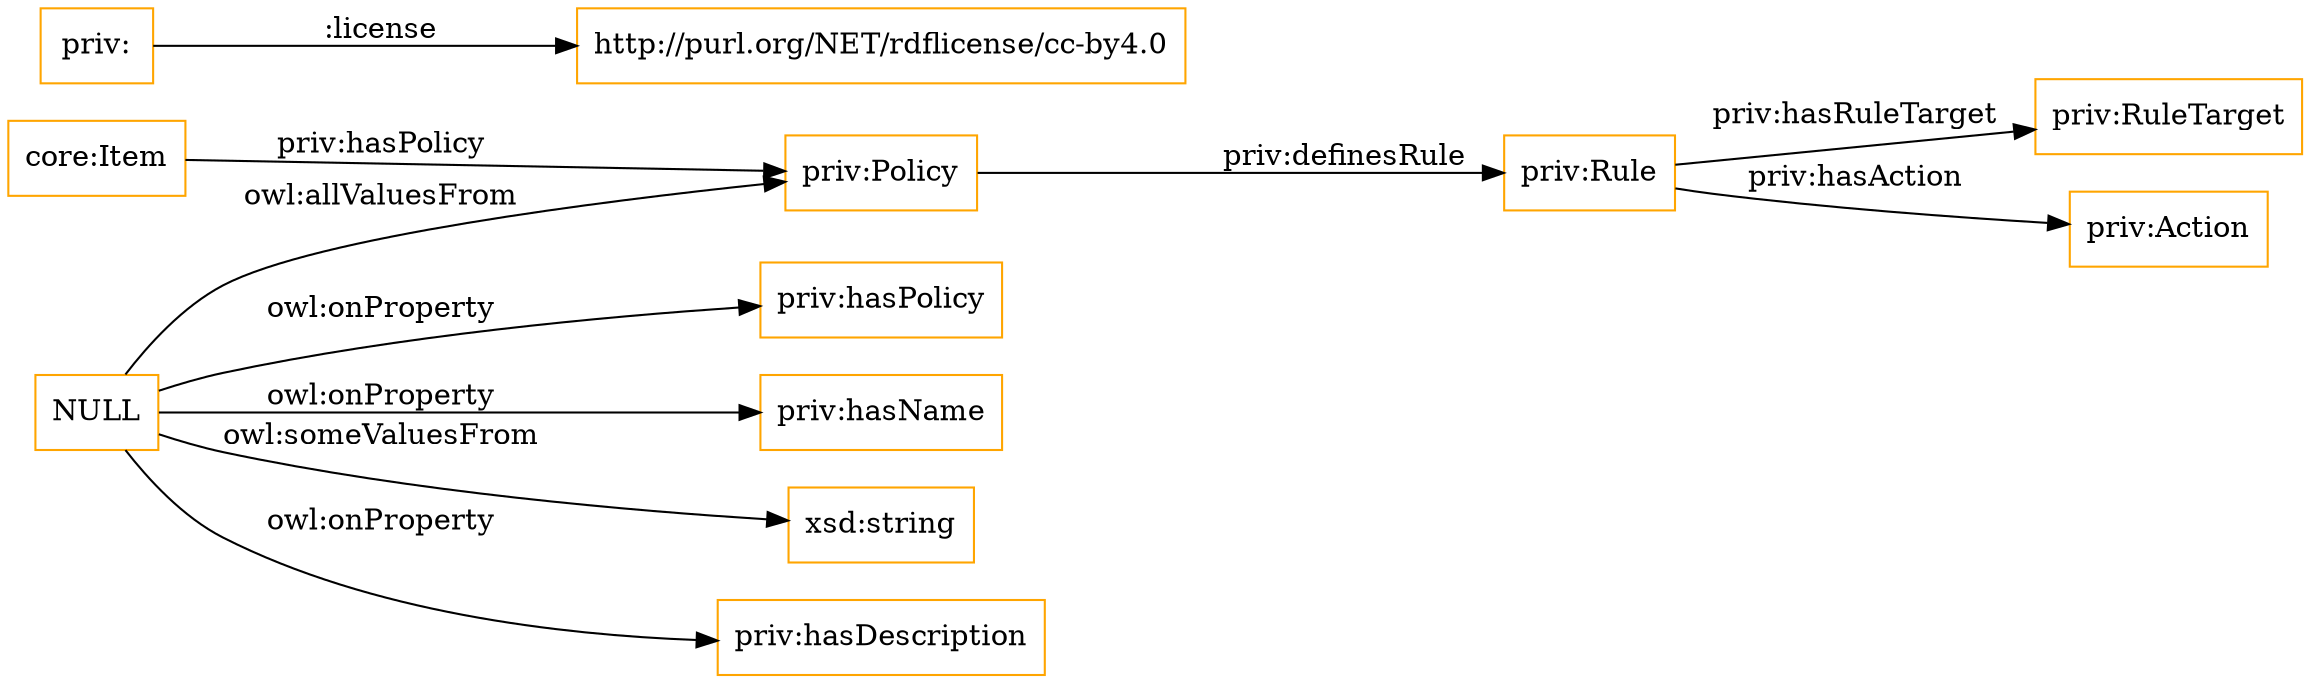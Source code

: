 digraph ar2dtool_diagram { 
rankdir=LR;
size="1501"
node [shape = rectangle, color="orange"]; "priv:RuleTarget" "priv:Rule" "priv:Policy" "priv:Action" "core:Item" ; /*classes style*/
	"NULL" -> "priv:Policy" [ label = "owl:allValuesFrom" ];
	"NULL" -> "priv:hasPolicy" [ label = "owl:onProperty" ];
	"NULL" -> "priv:hasName" [ label = "owl:onProperty" ];
	"NULL" -> "xsd:string" [ label = "owl:someValuesFrom" ];
	"NULL" -> "priv:hasDescription" [ label = "owl:onProperty" ];
	"priv:" -> "http://purl.org/NET/rdflicense/cc-by4.0" [ label = ":license" ];
	"core:Item" -> "priv:Policy" [ label = "priv:hasPolicy" ];
	"priv:Policy" -> "priv:Rule" [ label = "priv:definesRule" ];
	"priv:Rule" -> "priv:Action" [ label = "priv:hasAction" ];
	"priv:Rule" -> "priv:RuleTarget" [ label = "priv:hasRuleTarget" ];

}
